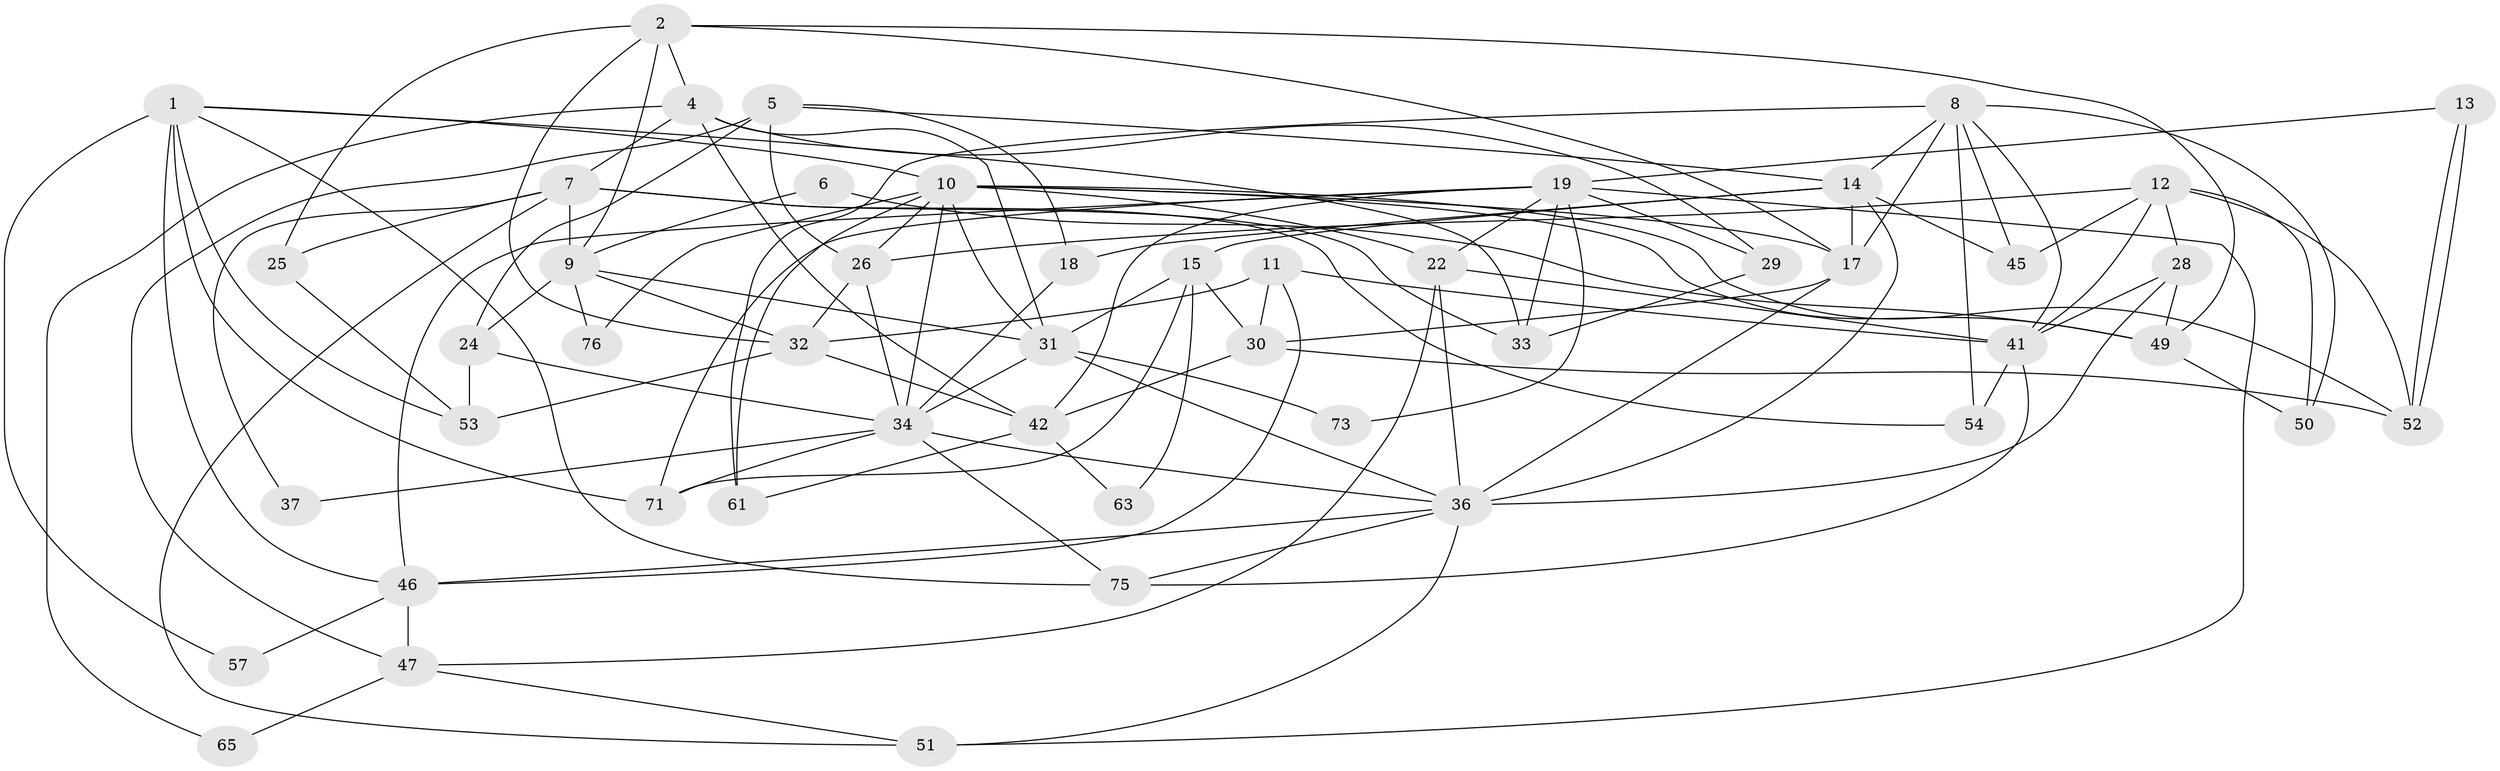 // original degree distribution, {5: 0.23684210526315788, 3: 0.2631578947368421, 4: 0.3157894736842105, 8: 0.013157894736842105, 7: 0.05263157894736842, 2: 0.10526315789473684, 6: 0.013157894736842105}
// Generated by graph-tools (version 1.1) at 2025/11/02/27/25 16:11:22]
// undirected, 49 vertices, 119 edges
graph export_dot {
graph [start="1"]
  node [color=gray90,style=filled];
  1 [super="+3"];
  2 [super="+16"];
  4 [super="+70"];
  5;
  6;
  7 [super="+60"];
  8 [super="+69"];
  9 [super="+44"];
  10 [super="+21"];
  11 [super="+43"];
  12 [super="+40"];
  13 [super="+62"];
  14 [super="+39"];
  15 [super="+56"];
  17 [super="+20"];
  18;
  19 [super="+27"];
  22 [super="+23"];
  24;
  25;
  26 [super="+35"];
  28;
  29;
  30 [super="+68"];
  31 [super="+38"];
  32 [super="+48"];
  33;
  34 [super="+55"];
  36 [super="+67"];
  37;
  41 [super="+64"];
  42 [super="+72"];
  45;
  46 [super="+74"];
  47 [super="+66"];
  49 [super="+58"];
  50;
  51;
  52;
  53 [super="+59"];
  54;
  57;
  61;
  63;
  65;
  71;
  73;
  75;
  76;
  1 -- 71;
  1 -- 75;
  1 -- 46;
  1 -- 57;
  1 -- 10;
  1 -- 53;
  1 -- 33;
  2 -- 9;
  2 -- 17;
  2 -- 4;
  2 -- 25;
  2 -- 49;
  2 -- 32;
  4 -- 31;
  4 -- 65;
  4 -- 42;
  4 -- 29;
  4 -- 7;
  5 -- 26;
  5 -- 14;
  5 -- 18;
  5 -- 24;
  5 -- 47;
  6 -- 9;
  6 -- 49 [weight=2];
  7 -- 9;
  7 -- 37;
  7 -- 33;
  7 -- 51;
  7 -- 54;
  7 -- 25;
  8 -- 54;
  8 -- 61;
  8 -- 17;
  8 -- 50;
  8 -- 45;
  8 -- 14;
  8 -- 41;
  9 -- 24;
  9 -- 32;
  9 -- 76;
  9 -- 31;
  10 -- 22;
  10 -- 26;
  10 -- 52;
  10 -- 61;
  10 -- 76;
  10 -- 17;
  10 -- 34;
  10 -- 49;
  10 -- 31;
  11 -- 41;
  11 -- 30;
  11 -- 46;
  11 -- 32;
  12 -- 28;
  12 -- 41;
  12 -- 50;
  12 -- 52;
  12 -- 26;
  12 -- 45;
  13 -- 52;
  13 -- 52;
  13 -- 19;
  14 -- 15;
  14 -- 18;
  14 -- 45;
  14 -- 17;
  14 -- 36;
  15 -- 30 [weight=2];
  15 -- 31;
  15 -- 63;
  15 -- 71;
  17 -- 30;
  17 -- 36;
  18 -- 34;
  19 -- 33;
  19 -- 29;
  19 -- 73;
  19 -- 51;
  19 -- 22;
  19 -- 71;
  19 -- 42;
  19 -- 46;
  22 -- 36;
  22 -- 41;
  22 -- 47;
  24 -- 53 [weight=2];
  24 -- 34;
  25 -- 53;
  26 -- 34;
  26 -- 32;
  28 -- 36;
  28 -- 49;
  28 -- 41;
  29 -- 33;
  30 -- 52;
  30 -- 42;
  31 -- 73;
  31 -- 34;
  31 -- 36;
  32 -- 53;
  32 -- 42;
  34 -- 75;
  34 -- 37;
  34 -- 71;
  34 -- 36;
  36 -- 51;
  36 -- 75;
  36 -- 46;
  41 -- 54;
  41 -- 75;
  42 -- 61;
  42 -- 63;
  46 -- 47;
  46 -- 57;
  47 -- 65;
  47 -- 51;
  49 -- 50;
}
